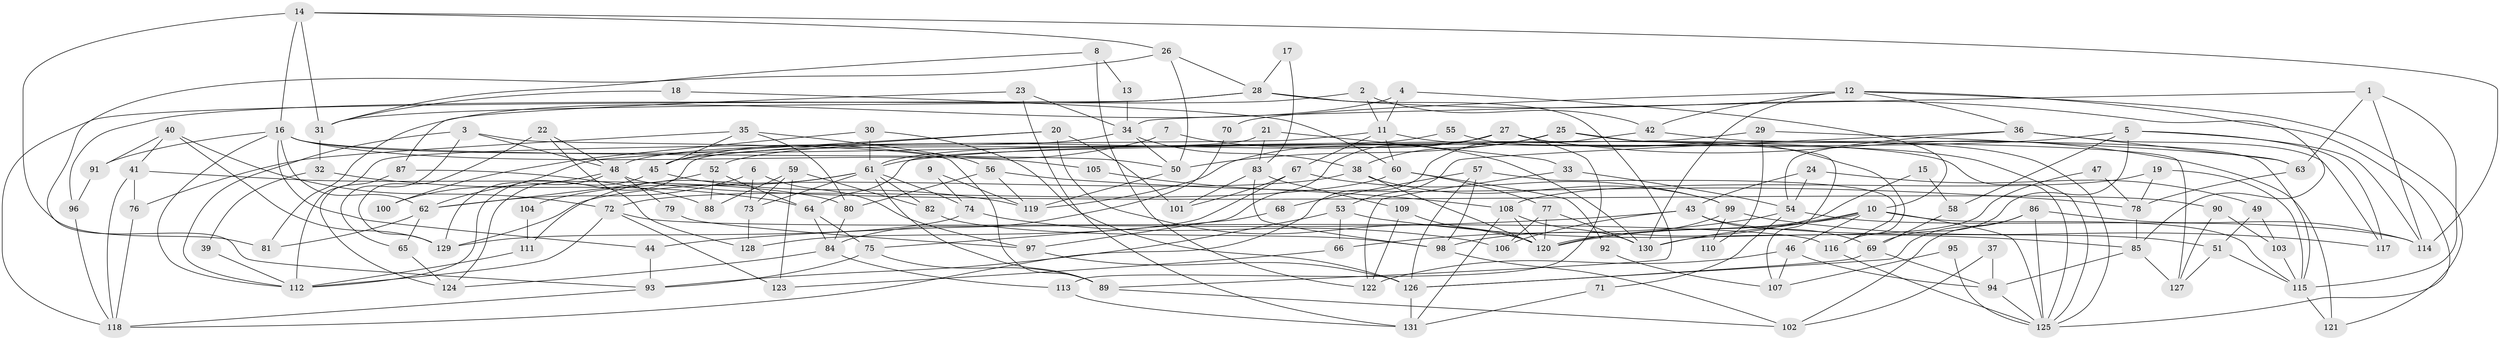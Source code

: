 // coarse degree distribution, {2: 0.1794871794871795, 3: 0.16666666666666666, 4: 0.2564102564102564, 11: 0.02564102564102564, 8: 0.02564102564102564, 5: 0.19230769230769232, 12: 0.02564102564102564, 7: 0.0641025641025641, 9: 0.01282051282051282, 6: 0.038461538461538464, 10: 0.01282051282051282}
// Generated by graph-tools (version 1.1) at 2025/52/03/04/25 21:52:14]
// undirected, 131 vertices, 262 edges
graph export_dot {
graph [start="1"]
  node [color=gray90,style=filled];
  1;
  2;
  3;
  4;
  5;
  6;
  7;
  8;
  9;
  10;
  11;
  12;
  13;
  14;
  15;
  16;
  17;
  18;
  19;
  20;
  21;
  22;
  23;
  24;
  25;
  26;
  27;
  28;
  29;
  30;
  31;
  32;
  33;
  34;
  35;
  36;
  37;
  38;
  39;
  40;
  41;
  42;
  43;
  44;
  45;
  46;
  47;
  48;
  49;
  50;
  51;
  52;
  53;
  54;
  55;
  56;
  57;
  58;
  59;
  60;
  61;
  62;
  63;
  64;
  65;
  66;
  67;
  68;
  69;
  70;
  71;
  72;
  73;
  74;
  75;
  76;
  77;
  78;
  79;
  80;
  81;
  82;
  83;
  84;
  85;
  86;
  87;
  88;
  89;
  90;
  91;
  92;
  93;
  94;
  95;
  96;
  97;
  98;
  99;
  100;
  101;
  102;
  103;
  104;
  105;
  106;
  107;
  108;
  109;
  110;
  111;
  112;
  113;
  114;
  115;
  116;
  117;
  118;
  119;
  120;
  121;
  122;
  123;
  124;
  125;
  126;
  127;
  128;
  129;
  130;
  131;
  1 -- 34;
  1 -- 115;
  1 -- 63;
  1 -- 114;
  2 -- 11;
  2 -- 42;
  2 -- 96;
  3 -- 48;
  3 -- 112;
  3 -- 65;
  3 -- 89;
  4 -- 10;
  4 -- 81;
  4 -- 11;
  5 -- 114;
  5 -- 61;
  5 -- 58;
  5 -- 69;
  5 -- 117;
  6 -- 97;
  6 -- 62;
  6 -- 73;
  7 -- 45;
  7 -- 130;
  8 -- 31;
  8 -- 122;
  8 -- 13;
  9 -- 119;
  9 -- 74;
  10 -- 115;
  10 -- 120;
  10 -- 120;
  10 -- 46;
  10 -- 125;
  10 -- 130;
  11 -- 125;
  11 -- 60;
  11 -- 67;
  11 -- 112;
  12 -- 36;
  12 -- 130;
  12 -- 42;
  12 -- 70;
  12 -- 121;
  12 -- 125;
  13 -- 34;
  14 -- 114;
  14 -- 26;
  14 -- 16;
  14 -- 31;
  14 -- 81;
  15 -- 98;
  15 -- 58;
  16 -- 125;
  16 -- 44;
  16 -- 50;
  16 -- 62;
  16 -- 91;
  16 -- 105;
  16 -- 112;
  17 -- 83;
  17 -- 28;
  18 -- 60;
  18 -- 31;
  19 -- 78;
  19 -- 108;
  19 -- 115;
  20 -- 45;
  20 -- 120;
  20 -- 62;
  20 -- 101;
  21 -- 83;
  21 -- 33;
  21 -- 124;
  22 -- 128;
  22 -- 48;
  22 -- 129;
  23 -- 131;
  23 -- 34;
  23 -- 87;
  24 -- 43;
  24 -- 54;
  24 -- 49;
  25 -- 115;
  25 -- 50;
  25 -- 38;
  25 -- 107;
  26 -- 50;
  26 -- 28;
  26 -- 93;
  27 -- 52;
  27 -- 119;
  27 -- 97;
  27 -- 113;
  27 -- 116;
  27 -- 121;
  28 -- 118;
  28 -- 85;
  28 -- 31;
  28 -- 89;
  29 -- 63;
  29 -- 64;
  29 -- 110;
  30 -- 61;
  30 -- 126;
  30 -- 100;
  31 -- 32;
  32 -- 64;
  32 -- 39;
  33 -- 54;
  33 -- 122;
  34 -- 48;
  34 -- 50;
  34 -- 38;
  35 -- 76;
  35 -- 56;
  35 -- 45;
  35 -- 80;
  36 -- 53;
  36 -- 117;
  36 -- 54;
  36 -- 63;
  37 -- 94;
  37 -- 102;
  38 -- 99;
  38 -- 120;
  38 -- 129;
  39 -- 112;
  40 -- 129;
  40 -- 72;
  40 -- 41;
  40 -- 91;
  41 -- 118;
  41 -- 76;
  41 -- 80;
  42 -- 118;
  42 -- 127;
  43 -- 69;
  43 -- 106;
  43 -- 44;
  43 -- 51;
  44 -- 93;
  45 -- 112;
  45 -- 119;
  46 -- 94;
  46 -- 107;
  46 -- 122;
  47 -- 78;
  47 -- 130;
  48 -- 129;
  48 -- 90;
  48 -- 79;
  48 -- 100;
  49 -- 51;
  49 -- 103;
  50 -- 119;
  51 -- 115;
  51 -- 127;
  52 -- 64;
  52 -- 62;
  52 -- 88;
  53 -- 85;
  53 -- 93;
  53 -- 66;
  54 -- 114;
  54 -- 66;
  54 -- 71;
  55 -- 125;
  55 -- 61;
  56 -- 80;
  56 -- 78;
  56 -- 119;
  57 -- 116;
  57 -- 98;
  57 -- 68;
  57 -- 126;
  58 -- 69;
  59 -- 123;
  59 -- 88;
  59 -- 73;
  59 -- 82;
  60 -- 72;
  60 -- 77;
  60 -- 92;
  61 -- 73;
  61 -- 89;
  61 -- 74;
  61 -- 82;
  61 -- 104;
  61 -- 111;
  62 -- 65;
  62 -- 81;
  63 -- 78;
  64 -- 84;
  64 -- 75;
  65 -- 124;
  66 -- 123;
  67 -- 99;
  67 -- 101;
  67 -- 128;
  68 -- 75;
  69 -- 126;
  69 -- 94;
  70 -- 84;
  71 -- 131;
  72 -- 112;
  72 -- 116;
  72 -- 123;
  73 -- 128;
  74 -- 129;
  74 -- 106;
  75 -- 89;
  75 -- 93;
  76 -- 118;
  77 -- 120;
  77 -- 106;
  77 -- 130;
  78 -- 85;
  79 -- 97;
  80 -- 84;
  82 -- 98;
  83 -- 101;
  83 -- 98;
  83 -- 109;
  84 -- 124;
  84 -- 113;
  85 -- 127;
  85 -- 94;
  86 -- 125;
  86 -- 126;
  86 -- 102;
  86 -- 114;
  87 -- 124;
  87 -- 88;
  89 -- 102;
  90 -- 127;
  90 -- 103;
  91 -- 96;
  92 -- 107;
  93 -- 118;
  94 -- 125;
  95 -- 107;
  95 -- 125;
  96 -- 118;
  97 -- 126;
  98 -- 102;
  99 -- 120;
  99 -- 110;
  99 -- 117;
  103 -- 115;
  104 -- 111;
  105 -- 108;
  108 -- 120;
  108 -- 130;
  108 -- 131;
  109 -- 120;
  109 -- 122;
  111 -- 112;
  113 -- 131;
  115 -- 121;
  116 -- 125;
  126 -- 131;
}
